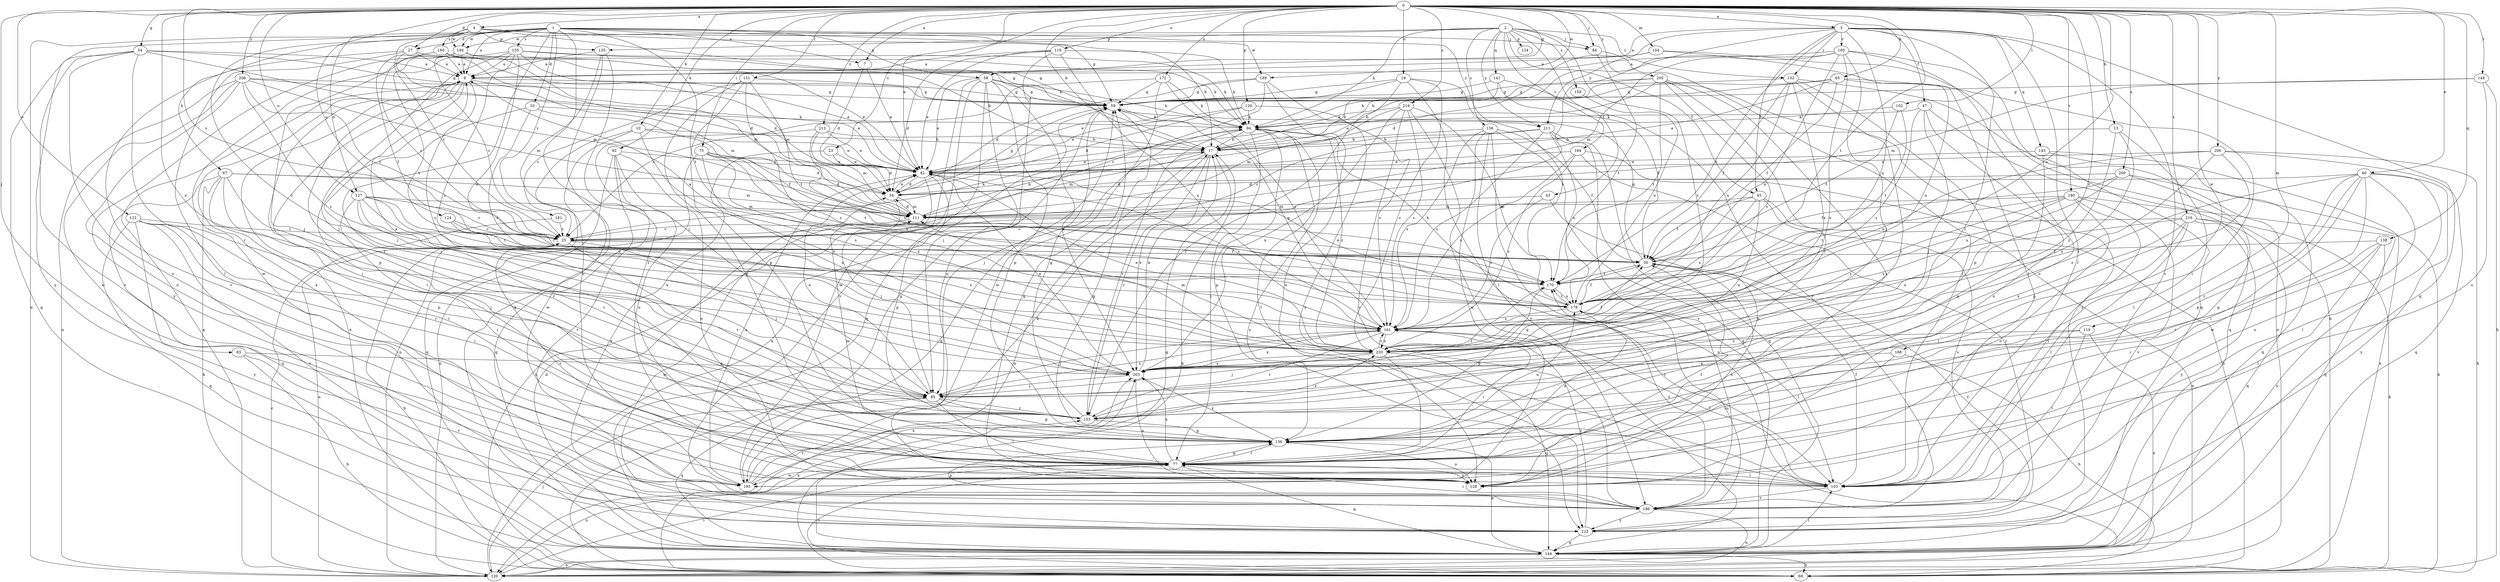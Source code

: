 strict digraph  {
0;
1;
2;
3;
4;
7;
8;
10;
13;
17;
19;
23;
25;
27;
33;
34;
40;
42;
43;
45;
47;
50;
54;
58;
59;
65;
67;
68;
75;
77;
83;
84;
85;
92;
94;
102;
103;
104;
110;
111;
119;
120;
122;
124;
127;
128;
129;
134;
135;
136;
138;
141;
143;
144;
148;
151;
152;
153;
155;
156;
159;
160;
161;
170;
172;
178;
180;
181;
184;
185;
186;
188;
189;
194;
195;
200;
203;
205;
206;
208;
211;
212;
213;
216;
219;
220;
0 -> 3  [label=a];
0 -> 4  [label=a];
0 -> 7  [label=a];
0 -> 10  [label=b];
0 -> 13  [label=b];
0 -> 17  [label=b];
0 -> 19  [label=c];
0 -> 23  [label=c];
0 -> 25  [label=c];
0 -> 27  [label=d];
0 -> 40  [label=e];
0 -> 42  [label=e];
0 -> 54  [label=g];
0 -> 58  [label=g];
0 -> 65  [label=h];
0 -> 75  [label=i];
0 -> 83  [label=j];
0 -> 84  [label=j];
0 -> 92  [label=k];
0 -> 102  [label=l];
0 -> 104  [label=m];
0 -> 110  [label=m];
0 -> 119  [label=n];
0 -> 122  [label=o];
0 -> 124  [label=o];
0 -> 127  [label=o];
0 -> 129  [label=p];
0 -> 138  [label=q];
0 -> 148  [label=r];
0 -> 151  [label=r];
0 -> 170  [label=t];
0 -> 172  [label=u];
0 -> 178  [label=u];
0 -> 180  [label=v];
0 -> 188  [label=w];
0 -> 189  [label=w];
0 -> 200  [label=x];
0 -> 203  [label=x];
0 -> 205  [label=y];
0 -> 206  [label=y];
0 -> 208  [label=y];
0 -> 213  [label=z];
0 -> 216  [label=z];
0 -> 219  [label=z];
0 -> 220  [label=z];
1 -> 7  [label=a];
1 -> 8  [label=a];
1 -> 17  [label=b];
1 -> 25  [label=c];
1 -> 27  [label=d];
1 -> 33  [label=d];
1 -> 58  [label=g];
1 -> 67  [label=h];
1 -> 77  [label=i];
1 -> 103  [label=l];
1 -> 127  [label=o];
1 -> 155  [label=s];
1 -> 170  [label=t];
1 -> 181  [label=v];
1 -> 189  [label=w];
1 -> 194  [label=w];
1 -> 211  [label=y];
2 -> 43  [label=f];
2 -> 45  [label=f];
2 -> 84  [label=j];
2 -> 94  [label=k];
2 -> 134  [label=p];
2 -> 135  [label=p];
2 -> 141  [label=q];
2 -> 152  [label=r];
2 -> 156  [label=s];
2 -> 159  [label=s];
2 -> 184  [label=v];
2 -> 194  [label=w];
2 -> 211  [label=y];
2 -> 220  [label=z];
3 -> 8  [label=a];
3 -> 25  [label=c];
3 -> 45  [label=f];
3 -> 47  [label=f];
3 -> 103  [label=l];
3 -> 143  [label=q];
3 -> 144  [label=q];
3 -> 152  [label=r];
3 -> 153  [label=r];
3 -> 170  [label=t];
3 -> 178  [label=u];
3 -> 185  [label=v];
3 -> 186  [label=v];
3 -> 211  [label=y];
4 -> 17  [label=b];
4 -> 59  [label=g];
4 -> 84  [label=j];
4 -> 120  [label=n];
4 -> 135  [label=p];
4 -> 160  [label=s];
4 -> 194  [label=w];
4 -> 212  [label=y];
4 -> 220  [label=z];
7 -> 34  [label=d];
7 -> 42  [label=e];
8 -> 59  [label=g];
8 -> 77  [label=i];
8 -> 85  [label=j];
8 -> 111  [label=m];
8 -> 136  [label=p];
8 -> 153  [label=r];
8 -> 220  [label=z];
10 -> 17  [label=b];
10 -> 42  [label=e];
10 -> 120  [label=n];
10 -> 195  [label=w];
10 -> 203  [label=x];
13 -> 17  [label=b];
13 -> 103  [label=l];
13 -> 203  [label=x];
13 -> 220  [label=z];
17 -> 42  [label=e];
17 -> 111  [label=m];
17 -> 120  [label=n];
17 -> 144  [label=q];
17 -> 153  [label=r];
17 -> 203  [label=x];
19 -> 42  [label=e];
19 -> 59  [label=g];
19 -> 103  [label=l];
19 -> 153  [label=r];
19 -> 170  [label=t];
19 -> 220  [label=z];
23 -> 34  [label=d];
23 -> 42  [label=e];
23 -> 212  [label=y];
25 -> 50  [label=f];
25 -> 68  [label=h];
25 -> 85  [label=j];
25 -> 94  [label=k];
25 -> 153  [label=r];
27 -> 8  [label=a];
27 -> 34  [label=d];
27 -> 42  [label=e];
27 -> 59  [label=g];
27 -> 103  [label=l];
27 -> 186  [label=v];
33 -> 50  [label=f];
33 -> 77  [label=i];
33 -> 94  [label=k];
33 -> 161  [label=s];
34 -> 42  [label=e];
34 -> 59  [label=g];
34 -> 85  [label=j];
34 -> 111  [label=m];
40 -> 34  [label=d];
40 -> 77  [label=i];
40 -> 103  [label=l];
40 -> 128  [label=o];
40 -> 136  [label=p];
40 -> 153  [label=r];
40 -> 195  [label=w];
40 -> 212  [label=y];
40 -> 220  [label=z];
42 -> 34  [label=d];
42 -> 68  [label=h];
42 -> 136  [label=p];
42 -> 161  [label=s];
43 -> 111  [label=m];
43 -> 136  [label=p];
43 -> 161  [label=s];
45 -> 50  [label=f];
45 -> 111  [label=m];
45 -> 120  [label=n];
45 -> 161  [label=s];
45 -> 186  [label=v];
45 -> 203  [label=x];
47 -> 85  [label=j];
47 -> 94  [label=k];
47 -> 128  [label=o];
47 -> 144  [label=q];
47 -> 161  [label=s];
50 -> 59  [label=g];
50 -> 128  [label=o];
50 -> 170  [label=t];
54 -> 8  [label=a];
54 -> 59  [label=g];
54 -> 111  [label=m];
54 -> 128  [label=o];
54 -> 144  [label=q];
54 -> 153  [label=r];
54 -> 186  [label=v];
58 -> 42  [label=e];
58 -> 59  [label=g];
58 -> 85  [label=j];
58 -> 94  [label=k];
58 -> 136  [label=p];
58 -> 144  [label=q];
58 -> 186  [label=v];
58 -> 195  [label=w];
58 -> 203  [label=x];
59 -> 94  [label=k];
59 -> 120  [label=n];
65 -> 17  [label=b];
65 -> 42  [label=e];
65 -> 50  [label=f];
65 -> 59  [label=g];
65 -> 77  [label=i];
65 -> 178  [label=u];
67 -> 34  [label=d];
67 -> 68  [label=h];
67 -> 77  [label=i];
67 -> 111  [label=m];
67 -> 136  [label=p];
67 -> 144  [label=q];
67 -> 153  [label=r];
68 -> 8  [label=a];
68 -> 17  [label=b];
68 -> 59  [label=g];
68 -> 77  [label=i];
68 -> 203  [label=x];
75 -> 34  [label=d];
75 -> 42  [label=e];
75 -> 144  [label=q];
75 -> 170  [label=t];
75 -> 178  [label=u];
75 -> 203  [label=x];
75 -> 220  [label=z];
77 -> 103  [label=l];
77 -> 111  [label=m];
77 -> 120  [label=n];
77 -> 128  [label=o];
77 -> 136  [label=p];
77 -> 144  [label=q];
77 -> 178  [label=u];
77 -> 195  [label=w];
77 -> 203  [label=x];
83 -> 68  [label=h];
83 -> 186  [label=v];
83 -> 203  [label=x];
84 -> 103  [label=l];
84 -> 170  [label=t];
85 -> 42  [label=e];
85 -> 103  [label=l];
85 -> 136  [label=p];
85 -> 144  [label=q];
85 -> 153  [label=r];
85 -> 161  [label=s];
85 -> 170  [label=t];
92 -> 42  [label=e];
92 -> 120  [label=n];
92 -> 128  [label=o];
92 -> 144  [label=q];
92 -> 161  [label=s];
92 -> 186  [label=v];
94 -> 17  [label=b];
94 -> 77  [label=i];
94 -> 85  [label=j];
94 -> 103  [label=l];
94 -> 136  [label=p];
94 -> 153  [label=r];
94 -> 212  [label=y];
94 -> 220  [label=z];
102 -> 50  [label=f];
102 -> 94  [label=k];
102 -> 170  [label=t];
103 -> 25  [label=c];
103 -> 50  [label=f];
103 -> 59  [label=g];
103 -> 186  [label=v];
104 -> 8  [label=a];
104 -> 34  [label=d];
104 -> 68  [label=h];
104 -> 103  [label=l];
110 -> 103  [label=l];
110 -> 120  [label=n];
110 -> 153  [label=r];
110 -> 220  [label=z];
111 -> 17  [label=b];
111 -> 25  [label=c];
111 -> 34  [label=d];
119 -> 8  [label=a];
119 -> 34  [label=d];
119 -> 42  [label=e];
119 -> 94  [label=k];
119 -> 128  [label=o];
119 -> 161  [label=s];
120 -> 8  [label=a];
120 -> 25  [label=c];
120 -> 77  [label=i];
120 -> 85  [label=j];
122 -> 25  [label=c];
122 -> 77  [label=i];
122 -> 85  [label=j];
122 -> 144  [label=q];
122 -> 153  [label=r];
122 -> 186  [label=v];
122 -> 212  [label=y];
124 -> 25  [label=c];
124 -> 50  [label=f];
124 -> 220  [label=z];
127 -> 25  [label=c];
127 -> 77  [label=i];
127 -> 111  [label=m];
127 -> 153  [label=r];
127 -> 170  [label=t];
127 -> 178  [label=u];
127 -> 203  [label=x];
127 -> 220  [label=z];
128 -> 50  [label=f];
128 -> 59  [label=g];
129 -> 34  [label=d];
129 -> 42  [label=e];
129 -> 94  [label=k];
129 -> 161  [label=s];
135 -> 8  [label=a];
135 -> 85  [label=j];
135 -> 128  [label=o];
135 -> 144  [label=q];
136 -> 77  [label=i];
136 -> 128  [label=o];
136 -> 178  [label=u];
136 -> 203  [label=x];
138 -> 50  [label=f];
138 -> 77  [label=i];
138 -> 103  [label=l];
138 -> 153  [label=r];
138 -> 212  [label=y];
141 -> 17  [label=b];
141 -> 50  [label=f];
141 -> 59  [label=g];
141 -> 186  [label=v];
143 -> 42  [label=e];
143 -> 120  [label=n];
143 -> 136  [label=p];
143 -> 144  [label=q];
144 -> 34  [label=d];
144 -> 68  [label=h];
144 -> 103  [label=l];
144 -> 120  [label=n];
144 -> 136  [label=p];
148 -> 59  [label=g];
148 -> 68  [label=h];
148 -> 111  [label=m];
148 -> 128  [label=o];
151 -> 25  [label=c];
151 -> 59  [label=g];
151 -> 77  [label=i];
151 -> 136  [label=p];
151 -> 170  [label=t];
151 -> 220  [label=z];
152 -> 50  [label=f];
152 -> 59  [label=g];
152 -> 120  [label=n];
152 -> 136  [label=p];
152 -> 153  [label=r];
152 -> 178  [label=u];
152 -> 220  [label=z];
153 -> 59  [label=g];
153 -> 136  [label=p];
153 -> 220  [label=z];
155 -> 8  [label=a];
155 -> 59  [label=g];
155 -> 85  [label=j];
155 -> 94  [label=k];
155 -> 111  [label=m];
155 -> 161  [label=s];
155 -> 178  [label=u];
155 -> 195  [label=w];
156 -> 17  [label=b];
156 -> 50  [label=f];
156 -> 120  [label=n];
156 -> 144  [label=q];
156 -> 161  [label=s];
156 -> 186  [label=v];
156 -> 195  [label=w];
159 -> 178  [label=u];
160 -> 8  [label=a];
160 -> 17  [label=b];
160 -> 25  [label=c];
160 -> 34  [label=d];
160 -> 42  [label=e];
160 -> 50  [label=f];
161 -> 59  [label=g];
161 -> 77  [label=i];
161 -> 85  [label=j];
161 -> 103  [label=l];
161 -> 153  [label=r];
161 -> 203  [label=x];
161 -> 220  [label=z];
170 -> 8  [label=a];
170 -> 136  [label=p];
170 -> 178  [label=u];
172 -> 25  [label=c];
172 -> 59  [label=g];
172 -> 94  [label=k];
172 -> 161  [label=s];
172 -> 195  [label=w];
178 -> 42  [label=e];
178 -> 50  [label=f];
178 -> 94  [label=k];
178 -> 103  [label=l];
178 -> 161  [label=s];
178 -> 170  [label=t];
180 -> 103  [label=l];
180 -> 111  [label=m];
180 -> 128  [label=o];
180 -> 144  [label=q];
180 -> 170  [label=t];
180 -> 186  [label=v];
180 -> 203  [label=x];
180 -> 220  [label=z];
181 -> 25  [label=c];
181 -> 120  [label=n];
184 -> 42  [label=e];
184 -> 68  [label=h];
184 -> 161  [label=s];
184 -> 212  [label=y];
184 -> 220  [label=z];
185 -> 8  [label=a];
185 -> 17  [label=b];
185 -> 85  [label=j];
185 -> 111  [label=m];
185 -> 128  [label=o];
185 -> 144  [label=q];
185 -> 178  [label=u];
185 -> 203  [label=x];
186 -> 77  [label=i];
186 -> 120  [label=n];
186 -> 136  [label=p];
186 -> 170  [label=t];
186 -> 178  [label=u];
186 -> 212  [label=y];
188 -> 68  [label=h];
188 -> 77  [label=i];
188 -> 203  [label=x];
189 -> 25  [label=c];
189 -> 34  [label=d];
189 -> 59  [label=g];
189 -> 128  [label=o];
189 -> 212  [label=y];
194 -> 8  [label=a];
194 -> 25  [label=c];
194 -> 85  [label=j];
194 -> 94  [label=k];
194 -> 111  [label=m];
194 -> 170  [label=t];
194 -> 212  [label=y];
195 -> 8  [label=a];
195 -> 17  [label=b];
195 -> 42  [label=e];
195 -> 59  [label=g];
195 -> 153  [label=r];
195 -> 203  [label=x];
200 -> 34  [label=d];
200 -> 50  [label=f];
200 -> 68  [label=h];
200 -> 136  [label=p];
200 -> 178  [label=u];
203 -> 8  [label=a];
203 -> 17  [label=b];
203 -> 42  [label=e];
203 -> 85  [label=j];
203 -> 128  [label=o];
205 -> 42  [label=e];
205 -> 59  [label=g];
205 -> 77  [label=i];
205 -> 94  [label=k];
205 -> 153  [label=r];
205 -> 161  [label=s];
205 -> 170  [label=t];
205 -> 212  [label=y];
206 -> 42  [label=e];
206 -> 68  [label=h];
206 -> 136  [label=p];
206 -> 144  [label=q];
206 -> 178  [label=u];
206 -> 220  [label=z];
208 -> 25  [label=c];
208 -> 42  [label=e];
208 -> 59  [label=g];
208 -> 111  [label=m];
208 -> 120  [label=n];
208 -> 128  [label=o];
208 -> 161  [label=s];
208 -> 195  [label=w];
211 -> 17  [label=b];
211 -> 25  [label=c];
211 -> 144  [label=q];
211 -> 161  [label=s];
211 -> 178  [label=u];
211 -> 186  [label=v];
212 -> 50  [label=f];
212 -> 111  [label=m];
212 -> 144  [label=q];
212 -> 161  [label=s];
213 -> 17  [label=b];
213 -> 42  [label=e];
213 -> 111  [label=m];
213 -> 128  [label=o];
213 -> 178  [label=u];
216 -> 25  [label=c];
216 -> 68  [label=h];
216 -> 77  [label=i];
216 -> 103  [label=l];
216 -> 144  [label=q];
216 -> 161  [label=s];
216 -> 203  [label=x];
216 -> 212  [label=y];
219 -> 94  [label=k];
219 -> 111  [label=m];
219 -> 144  [label=q];
219 -> 161  [label=s];
219 -> 178  [label=u];
219 -> 186  [label=v];
219 -> 203  [label=x];
220 -> 42  [label=e];
220 -> 50  [label=f];
220 -> 77  [label=i];
220 -> 85  [label=j];
220 -> 111  [label=m];
220 -> 144  [label=q];
220 -> 161  [label=s];
220 -> 203  [label=x];
}
